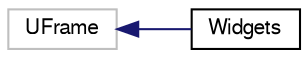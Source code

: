 digraph "Graphical Class Hierarchy"
{
 // LATEX_PDF_SIZE
  bgcolor="transparent";
  edge [fontname="FreeSans",fontsize="10",labelfontname="FreeSans",labelfontsize="10"];
  node [fontname="FreeSans",fontsize="10",shape=record];
  rankdir="LR";
  Node124 [label="UFrame",height=0.2,width=0.4,color="grey75",tooltip=" "];
  Node124 -> Node0 [dir="back",color="midnightblue",fontsize="10",style="solid",fontname="FreeSans"];
  Node0 [label="Widgets",height=0.2,width=0.4,color="black",URL="$a01584.html",tooltip="Widgets class."];
}
